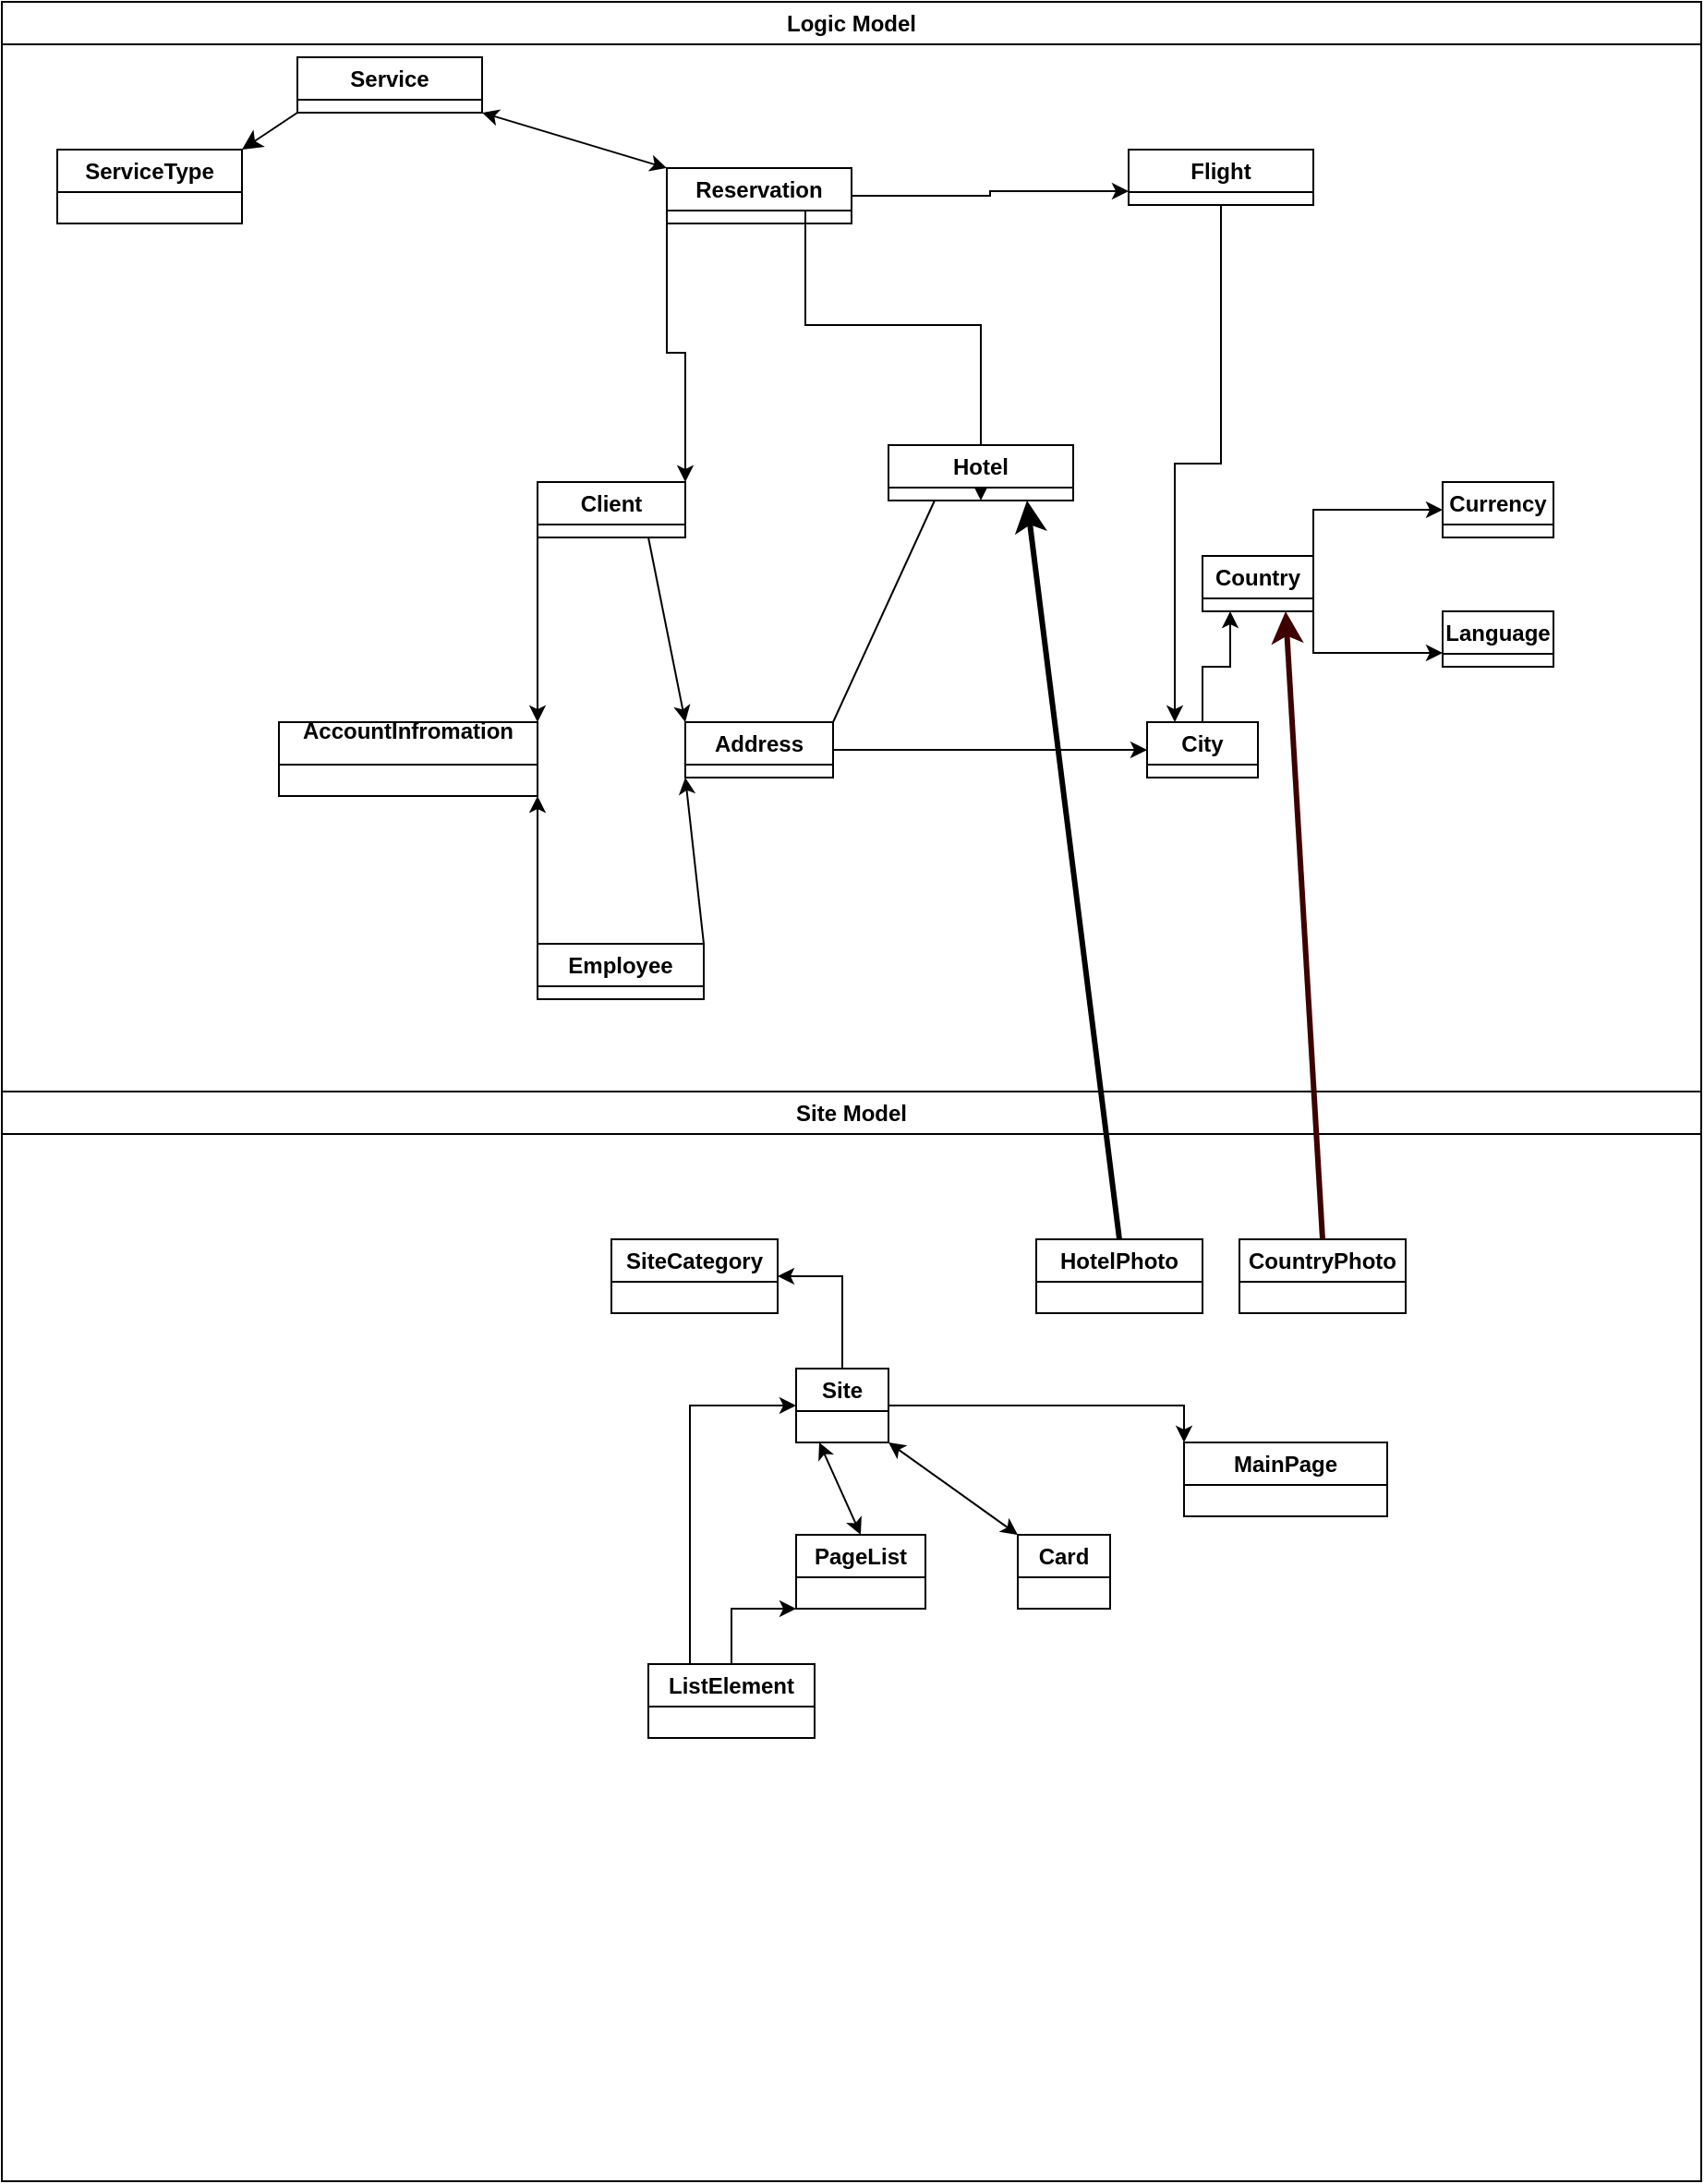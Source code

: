 <mxfile version="24.2.0" type="device">
  <diagram name="Strona-1" id="okIQBlS8VrDUnU-wp4ho">
    <mxGraphModel dx="1140" dy="565" grid="1" gridSize="10" guides="1" tooltips="1" connect="1" arrows="1" fold="1" page="1" pageScale="1" pageWidth="3300" pageHeight="4681" math="0" shadow="0">
      <root>
        <mxCell id="0" />
        <mxCell id="1" parent="0" />
        <mxCell id="ZAmYnKzkROyxz_uaIST8-1" value="Address" style="swimlane;whiteSpace=wrap;html=1;" parent="1" vertex="1" collapsed="1">
          <mxGeometry x="410" y="430" width="80" height="30" as="geometry">
            <mxRectangle x="150" y="180" width="200" height="200" as="alternateBounds" />
          </mxGeometry>
        </mxCell>
        <mxCell id="ZAmYnKzkROyxz_uaIST8-14" style="edgeStyle=orthogonalEdgeStyle;rounded=0;orthogonalLoop=1;jettySize=auto;html=1;exitX=0.5;exitY=0;exitDx=0;exitDy=0;entryX=0.25;entryY=1;entryDx=0;entryDy=0;" parent="1" source="ZAmYnKzkROyxz_uaIST8-2" target="ZAmYnKzkROyxz_uaIST8-8" edge="1">
          <mxGeometry relative="1" as="geometry" />
        </mxCell>
        <mxCell id="ZAmYnKzkROyxz_uaIST8-2" value="City" style="swimlane;whiteSpace=wrap;html=1;" parent="1" vertex="1" collapsed="1">
          <mxGeometry x="660" y="430" width="60" height="30" as="geometry">
            <mxRectangle x="440" y="180" width="200" height="200" as="alternateBounds" />
          </mxGeometry>
        </mxCell>
        <mxCell id="ZAmYnKzkROyxz_uaIST8-3" value="" style="endArrow=classic;html=1;rounded=0;exitX=1;exitY=0.5;exitDx=0;exitDy=0;entryX=0;entryY=0.5;entryDx=0;entryDy=0;" parent="1" source="ZAmYnKzkROyxz_uaIST8-1" target="ZAmYnKzkROyxz_uaIST8-2" edge="1">
          <mxGeometry width="50" height="50" relative="1" as="geometry">
            <mxPoint x="570" y="590" as="sourcePoint" />
            <mxPoint x="620" y="540" as="targetPoint" />
          </mxGeometry>
        </mxCell>
        <mxCell id="ZAmYnKzkROyxz_uaIST8-23" style="edgeStyle=orthogonalEdgeStyle;rounded=0;orthogonalLoop=1;jettySize=auto;html=1;exitX=0;exitY=1;exitDx=0;exitDy=0;entryX=1;entryY=0;entryDx=0;entryDy=0;" parent="1" source="ZAmYnKzkROyxz_uaIST8-4" target="ZAmYnKzkROyxz_uaIST8-17" edge="1">
          <mxGeometry relative="1" as="geometry" />
        </mxCell>
        <mxCell id="ZAmYnKzkROyxz_uaIST8-4" value="Client" style="swimlane;whiteSpace=wrap;html=1;startSize=23;" parent="1" vertex="1" collapsed="1">
          <mxGeometry x="330" y="300" width="80" height="30" as="geometry">
            <mxRectangle x="150" y="180" width="200" height="200" as="alternateBounds" />
          </mxGeometry>
        </mxCell>
        <mxCell id="ZAmYnKzkROyxz_uaIST8-5" value="" style="endArrow=classic;html=1;rounded=0;entryX=0;entryY=0;entryDx=0;entryDy=0;" parent="1" target="ZAmYnKzkROyxz_uaIST8-1" edge="1">
          <mxGeometry width="50" height="50" relative="1" as="geometry">
            <mxPoint x="390" y="330" as="sourcePoint" />
            <mxPoint x="430" y="400" as="targetPoint" />
          </mxGeometry>
        </mxCell>
        <mxCell id="ZAmYnKzkROyxz_uaIST8-12" style="edgeStyle=orthogonalEdgeStyle;rounded=0;orthogonalLoop=1;jettySize=auto;html=1;exitX=1;exitY=0;exitDx=0;exitDy=0;entryX=0;entryY=0.5;entryDx=0;entryDy=0;" parent="1" source="ZAmYnKzkROyxz_uaIST8-8" target="ZAmYnKzkROyxz_uaIST8-9" edge="1">
          <mxGeometry relative="1" as="geometry" />
        </mxCell>
        <mxCell id="ZAmYnKzkROyxz_uaIST8-13" style="edgeStyle=orthogonalEdgeStyle;rounded=0;orthogonalLoop=1;jettySize=auto;html=1;exitX=1;exitY=1;exitDx=0;exitDy=0;entryX=0;entryY=0.75;entryDx=0;entryDy=0;" parent="1" source="ZAmYnKzkROyxz_uaIST8-8" target="ZAmYnKzkROyxz_uaIST8-10" edge="1">
          <mxGeometry relative="1" as="geometry" />
        </mxCell>
        <mxCell id="ZAmYnKzkROyxz_uaIST8-8" value="Country" style="swimlane;whiteSpace=wrap;html=1;" parent="1" vertex="1" collapsed="1">
          <mxGeometry x="690" y="340" width="60" height="30" as="geometry">
            <mxRectangle x="440" y="180" width="200" height="200" as="alternateBounds" />
          </mxGeometry>
        </mxCell>
        <mxCell id="ZAmYnKzkROyxz_uaIST8-9" value="Currency" style="swimlane;whiteSpace=wrap;html=1;" parent="1" vertex="1" collapsed="1">
          <mxGeometry x="820" y="300" width="60" height="30" as="geometry">
            <mxRectangle x="440" y="180" width="200" height="200" as="alternateBounds" />
          </mxGeometry>
        </mxCell>
        <mxCell id="ZAmYnKzkROyxz_uaIST8-10" value="Language" style="swimlane;whiteSpace=wrap;html=1;" parent="1" vertex="1" collapsed="1">
          <mxGeometry x="820" y="370" width="60" height="30" as="geometry">
            <mxRectangle x="440" y="180" width="200" height="200" as="alternateBounds" />
          </mxGeometry>
        </mxCell>
        <mxCell id="ZAmYnKzkROyxz_uaIST8-24" style="edgeStyle=orthogonalEdgeStyle;rounded=0;orthogonalLoop=1;jettySize=auto;html=1;exitX=0;exitY=0;exitDx=0;exitDy=0;entryX=1;entryY=1;entryDx=0;entryDy=0;" parent="1" source="ZAmYnKzkROyxz_uaIST8-15" target="ZAmYnKzkROyxz_uaIST8-17" edge="1">
          <mxGeometry relative="1" as="geometry" />
        </mxCell>
        <mxCell id="ZAmYnKzkROyxz_uaIST8-15" value="Employee" style="swimlane;whiteSpace=wrap;html=1;" parent="1" vertex="1" collapsed="1">
          <mxGeometry x="330" y="550" width="90" height="30" as="geometry">
            <mxRectangle x="240" y="150" width="200" height="200" as="alternateBounds" />
          </mxGeometry>
        </mxCell>
        <mxCell id="ZAmYnKzkROyxz_uaIST8-16" value="" style="endArrow=classic;html=1;rounded=0;entryX=0;entryY=1;entryDx=0;entryDy=0;" parent="1" target="ZAmYnKzkROyxz_uaIST8-1" edge="1">
          <mxGeometry width="50" height="50" relative="1" as="geometry">
            <mxPoint x="420" y="550" as="sourcePoint" />
            <mxPoint x="470" y="500" as="targetPoint" />
          </mxGeometry>
        </mxCell>
        <mxCell id="ZAmYnKzkROyxz_uaIST8-17" value="AccountInfromation&lt;div&gt;&lt;br&gt;&lt;/div&gt;" style="swimlane;whiteSpace=wrap;html=1;" parent="1" vertex="1" collapsed="1">
          <mxGeometry x="190" y="430" width="140" height="40" as="geometry">
            <mxRectangle x="40" y="120" width="200" height="200" as="alternateBounds" />
          </mxGeometry>
        </mxCell>
        <mxCell id="_3OZw0aWYD415ZmmjR2A-2" style="edgeStyle=orthogonalEdgeStyle;rounded=0;orthogonalLoop=1;jettySize=auto;html=1;exitX=1;exitY=0.5;exitDx=0;exitDy=0;entryX=0;entryY=0.75;entryDx=0;entryDy=0;" parent="1" source="ZAmYnKzkROyxz_uaIST8-21" target="_3OZw0aWYD415ZmmjR2A-1" edge="1">
          <mxGeometry relative="1" as="geometry" />
        </mxCell>
        <mxCell id="_3OZw0aWYD415ZmmjR2A-12" style="edgeStyle=orthogonalEdgeStyle;rounded=0;orthogonalLoop=1;jettySize=auto;html=1;exitX=0.75;exitY=0;exitDx=0;exitDy=0;entryX=0.5;entryY=1;entryDx=0;entryDy=0;" parent="1" source="ZAmYnKzkROyxz_uaIST8-21" target="_3OZw0aWYD415ZmmjR2A-6" edge="1">
          <mxGeometry relative="1" as="geometry">
            <Array as="points">
              <mxPoint x="475" y="215" />
              <mxPoint x="570" y="215" />
            </Array>
          </mxGeometry>
        </mxCell>
        <mxCell id="_3OZw0aWYD415ZmmjR2A-14" style="edgeStyle=orthogonalEdgeStyle;rounded=0;orthogonalLoop=1;jettySize=auto;html=1;exitX=0;exitY=1;exitDx=0;exitDy=0;entryX=1;entryY=0;entryDx=0;entryDy=0;" parent="1" source="ZAmYnKzkROyxz_uaIST8-21" target="ZAmYnKzkROyxz_uaIST8-4" edge="1">
          <mxGeometry relative="1" as="geometry" />
        </mxCell>
        <mxCell id="ZAmYnKzkROyxz_uaIST8-21" value="Reservation" style="swimlane;whiteSpace=wrap;html=1;" parent="1" vertex="1" collapsed="1">
          <mxGeometry x="400" y="130" width="100" height="30" as="geometry">
            <mxRectangle x="350" y="190" width="200" height="200" as="alternateBounds" />
          </mxGeometry>
        </mxCell>
        <mxCell id="_3OZw0aWYD415ZmmjR2A-4" style="edgeStyle=orthogonalEdgeStyle;rounded=0;orthogonalLoop=1;jettySize=auto;html=1;exitX=0.5;exitY=1;exitDx=0;exitDy=0;entryX=0.25;entryY=0;entryDx=0;entryDy=0;" parent="1" source="_3OZw0aWYD415ZmmjR2A-1" target="ZAmYnKzkROyxz_uaIST8-2" edge="1">
          <mxGeometry relative="1" as="geometry" />
        </mxCell>
        <mxCell id="_3OZw0aWYD415ZmmjR2A-1" value="Flight" style="swimlane;whiteSpace=wrap;html=1;" parent="1" vertex="1" collapsed="1">
          <mxGeometry x="650" y="120" width="100" height="30" as="geometry">
            <mxRectangle x="350" y="190" width="200" height="200" as="alternateBounds" />
          </mxGeometry>
        </mxCell>
        <mxCell id="_3OZw0aWYD415ZmmjR2A-6" value="Hotel" style="swimlane;whiteSpace=wrap;html=1;startSize=23;" parent="1" vertex="1" collapsed="1">
          <mxGeometry x="520" y="280" width="100" height="30" as="geometry">
            <mxRectangle x="350" y="190" width="200" height="200" as="alternateBounds" />
          </mxGeometry>
        </mxCell>
        <mxCell id="lYiHuXV4kpMyug3x7Chv-16" style="edgeStyle=none;curved=1;rounded=0;orthogonalLoop=1;jettySize=auto;html=1;exitX=0;exitY=1;exitDx=0;exitDy=0;entryX=1;entryY=0;entryDx=0;entryDy=0;fontSize=12;startSize=8;endSize=8;" parent="1" source="_3OZw0aWYD415ZmmjR2A-8" target="lYiHuXV4kpMyug3x7Chv-14" edge="1">
          <mxGeometry relative="1" as="geometry" />
        </mxCell>
        <mxCell id="_3OZw0aWYD415ZmmjR2A-8" value="Service" style="swimlane;whiteSpace=wrap;html=1;startSize=23;" parent="1" vertex="1" collapsed="1">
          <mxGeometry x="200" y="70" width="100" height="30" as="geometry">
            <mxRectangle x="350" y="190" width="200" height="200" as="alternateBounds" />
          </mxGeometry>
        </mxCell>
        <mxCell id="_3OZw0aWYD415ZmmjR2A-13" value="" style="endArrow=classic;startArrow=classic;html=1;rounded=0;entryX=0;entryY=0;entryDx=0;entryDy=0;" parent="1" target="ZAmYnKzkROyxz_uaIST8-21" edge="1">
          <mxGeometry width="50" height="50" relative="1" as="geometry">
            <mxPoint x="300" y="100" as="sourcePoint" />
            <mxPoint x="350" y="50" as="targetPoint" />
          </mxGeometry>
        </mxCell>
        <mxCell id="_3OZw0aWYD415ZmmjR2A-16" value="" style="endArrow=none;html=1;rounded=0;entryX=0.25;entryY=1;entryDx=0;entryDy=0;exitX=1;exitY=0;exitDx=0;exitDy=0;" parent="1" source="ZAmYnKzkROyxz_uaIST8-1" target="_3OZw0aWYD415ZmmjR2A-6" edge="1">
          <mxGeometry width="50" height="50" relative="1" as="geometry">
            <mxPoint x="520" y="320" as="sourcePoint" />
            <mxPoint x="570" y="270" as="targetPoint" />
          </mxGeometry>
        </mxCell>
        <mxCell id="lYiHuXV4kpMyug3x7Chv-7" value="Logic Model" style="swimlane;whiteSpace=wrap;html=1;" parent="1" vertex="1">
          <mxGeometry x="40" y="40" width="920" height="590" as="geometry" />
        </mxCell>
        <mxCell id="lYiHuXV4kpMyug3x7Chv-14" value="ServiceType" style="swimlane;whiteSpace=wrap;html=1;startSize=23;" parent="lYiHuXV4kpMyug3x7Chv-7" vertex="1">
          <mxGeometry x="30" y="80" width="100" height="40" as="geometry" />
        </mxCell>
        <mxCell id="lYiHuXV4kpMyug3x7Chv-8" value="Site Model" style="swimlane;whiteSpace=wrap;html=1;" parent="1" vertex="1">
          <mxGeometry x="40" y="630" width="920" height="590" as="geometry" />
        </mxCell>
        <mxCell id="lYiHuXV4kpMyug3x7Chv-9" value="HotelPhoto" style="swimlane;whiteSpace=wrap;html=1;" parent="lYiHuXV4kpMyug3x7Chv-8" vertex="1">
          <mxGeometry x="560" y="80" width="90" height="40" as="geometry" />
        </mxCell>
        <mxCell id="lYiHuXV4kpMyug3x7Chv-10" value="CountryPhoto" style="swimlane;whiteSpace=wrap;html=1;" parent="lYiHuXV4kpMyug3x7Chv-8" vertex="1">
          <mxGeometry x="670" y="80" width="90" height="40" as="geometry" />
        </mxCell>
        <mxCell id="wqxDISOV_jV8ctvXTGDp-17" style="edgeStyle=orthogonalEdgeStyle;rounded=0;orthogonalLoop=1;jettySize=auto;html=1;exitX=1;exitY=0.5;exitDx=0;exitDy=0;entryX=0;entryY=0;entryDx=0;entryDy=0;" edge="1" parent="lYiHuXV4kpMyug3x7Chv-8" source="wqxDISOV_jV8ctvXTGDp-1" target="wqxDISOV_jV8ctvXTGDp-15">
          <mxGeometry relative="1" as="geometry" />
        </mxCell>
        <mxCell id="wqxDISOV_jV8ctvXTGDp-19" style="edgeStyle=orthogonalEdgeStyle;rounded=0;orthogonalLoop=1;jettySize=auto;html=1;exitX=0.5;exitY=0;exitDx=0;exitDy=0;entryX=1;entryY=0.5;entryDx=0;entryDy=0;" edge="1" parent="lYiHuXV4kpMyug3x7Chv-8" source="wqxDISOV_jV8ctvXTGDp-1" target="wqxDISOV_jV8ctvXTGDp-18">
          <mxGeometry relative="1" as="geometry" />
        </mxCell>
        <mxCell id="wqxDISOV_jV8ctvXTGDp-1" value="Site" style="swimlane;whiteSpace=wrap;html=1;" vertex="1" parent="lYiHuXV4kpMyug3x7Chv-8">
          <mxGeometry x="430" y="150" width="50" height="40" as="geometry" />
        </mxCell>
        <mxCell id="wqxDISOV_jV8ctvXTGDp-6" value="Card" style="swimlane;whiteSpace=wrap;html=1;" vertex="1" parent="lYiHuXV4kpMyug3x7Chv-8">
          <mxGeometry x="550" y="240" width="50" height="40" as="geometry" />
        </mxCell>
        <mxCell id="wqxDISOV_jV8ctvXTGDp-7" value="" style="endArrow=classic;startArrow=classic;html=1;rounded=0;entryX=1;entryY=1;entryDx=0;entryDy=0;exitX=0;exitY=0;exitDx=0;exitDy=0;" edge="1" parent="lYiHuXV4kpMyug3x7Chv-8" source="wqxDISOV_jV8ctvXTGDp-6" target="wqxDISOV_jV8ctvXTGDp-1">
          <mxGeometry width="50" height="50" relative="1" as="geometry">
            <mxPoint x="430" y="310" as="sourcePoint" />
            <mxPoint x="480" y="260" as="targetPoint" />
          </mxGeometry>
        </mxCell>
        <mxCell id="wqxDISOV_jV8ctvXTGDp-8" value="PageList" style="swimlane;whiteSpace=wrap;html=1;" vertex="1" parent="lYiHuXV4kpMyug3x7Chv-8">
          <mxGeometry x="430" y="240" width="70" height="40" as="geometry" />
        </mxCell>
        <mxCell id="wqxDISOV_jV8ctvXTGDp-9" value="" style="endArrow=classic;startArrow=classic;html=1;rounded=0;entryX=0.25;entryY=1;entryDx=0;entryDy=0;exitX=0.5;exitY=0;exitDx=0;exitDy=0;" edge="1" parent="lYiHuXV4kpMyug3x7Chv-8" source="wqxDISOV_jV8ctvXTGDp-8" target="wqxDISOV_jV8ctvXTGDp-1">
          <mxGeometry width="50" height="50" relative="1" as="geometry">
            <mxPoint x="420" y="320" as="sourcePoint" />
            <mxPoint x="470" y="270" as="targetPoint" />
          </mxGeometry>
        </mxCell>
        <mxCell id="wqxDISOV_jV8ctvXTGDp-12" style="edgeStyle=orthogonalEdgeStyle;rounded=0;orthogonalLoop=1;jettySize=auto;html=1;exitX=0.5;exitY=0;exitDx=0;exitDy=0;entryX=0;entryY=1;entryDx=0;entryDy=0;" edge="1" parent="lYiHuXV4kpMyug3x7Chv-8" source="wqxDISOV_jV8ctvXTGDp-11" target="wqxDISOV_jV8ctvXTGDp-8">
          <mxGeometry relative="1" as="geometry">
            <Array as="points">
              <mxPoint x="395" y="280" />
            </Array>
          </mxGeometry>
        </mxCell>
        <mxCell id="wqxDISOV_jV8ctvXTGDp-13" style="edgeStyle=orthogonalEdgeStyle;rounded=0;orthogonalLoop=1;jettySize=auto;html=1;exitX=0.25;exitY=0;exitDx=0;exitDy=0;entryX=0;entryY=0.5;entryDx=0;entryDy=0;" edge="1" parent="lYiHuXV4kpMyug3x7Chv-8" source="wqxDISOV_jV8ctvXTGDp-11" target="wqxDISOV_jV8ctvXTGDp-1">
          <mxGeometry relative="1" as="geometry" />
        </mxCell>
        <mxCell id="wqxDISOV_jV8ctvXTGDp-11" value="ListElement" style="swimlane;whiteSpace=wrap;html=1;startSize=23;" vertex="1" parent="lYiHuXV4kpMyug3x7Chv-8">
          <mxGeometry x="350" y="310" width="90" height="40" as="geometry" />
        </mxCell>
        <mxCell id="wqxDISOV_jV8ctvXTGDp-15" value="MainPage" style="swimlane;whiteSpace=wrap;html=1;" vertex="1" parent="lYiHuXV4kpMyug3x7Chv-8">
          <mxGeometry x="640" y="190" width="110" height="40" as="geometry" />
        </mxCell>
        <mxCell id="wqxDISOV_jV8ctvXTGDp-18" value="SiteCategory" style="swimlane;whiteSpace=wrap;html=1;" vertex="1" parent="lYiHuXV4kpMyug3x7Chv-8">
          <mxGeometry x="330" y="80" width="90" height="40" as="geometry" />
        </mxCell>
        <mxCell id="lYiHuXV4kpMyug3x7Chv-12" style="edgeStyle=none;curved=1;rounded=0;orthogonalLoop=1;jettySize=auto;html=1;exitX=0.5;exitY=0;exitDx=0;exitDy=0;entryX=0.75;entryY=1;entryDx=0;entryDy=0;fontSize=12;startSize=8;endSize=8;fillColor=#ffcc99;strokeColor=#3D0101;strokeWidth=3;" parent="1" source="lYiHuXV4kpMyug3x7Chv-10" target="ZAmYnKzkROyxz_uaIST8-8" edge="1">
          <mxGeometry relative="1" as="geometry" />
        </mxCell>
        <mxCell id="lYiHuXV4kpMyug3x7Chv-13" style="edgeStyle=none;curved=1;rounded=0;orthogonalLoop=1;jettySize=auto;html=1;exitX=0.5;exitY=0;exitDx=0;exitDy=0;entryX=0.75;entryY=1;entryDx=0;entryDy=0;fontSize=12;startSize=8;endSize=8;strokeWidth=3;" parent="1" source="lYiHuXV4kpMyug3x7Chv-9" target="_3OZw0aWYD415ZmmjR2A-6" edge="1">
          <mxGeometry relative="1" as="geometry" />
        </mxCell>
      </root>
    </mxGraphModel>
  </diagram>
</mxfile>
